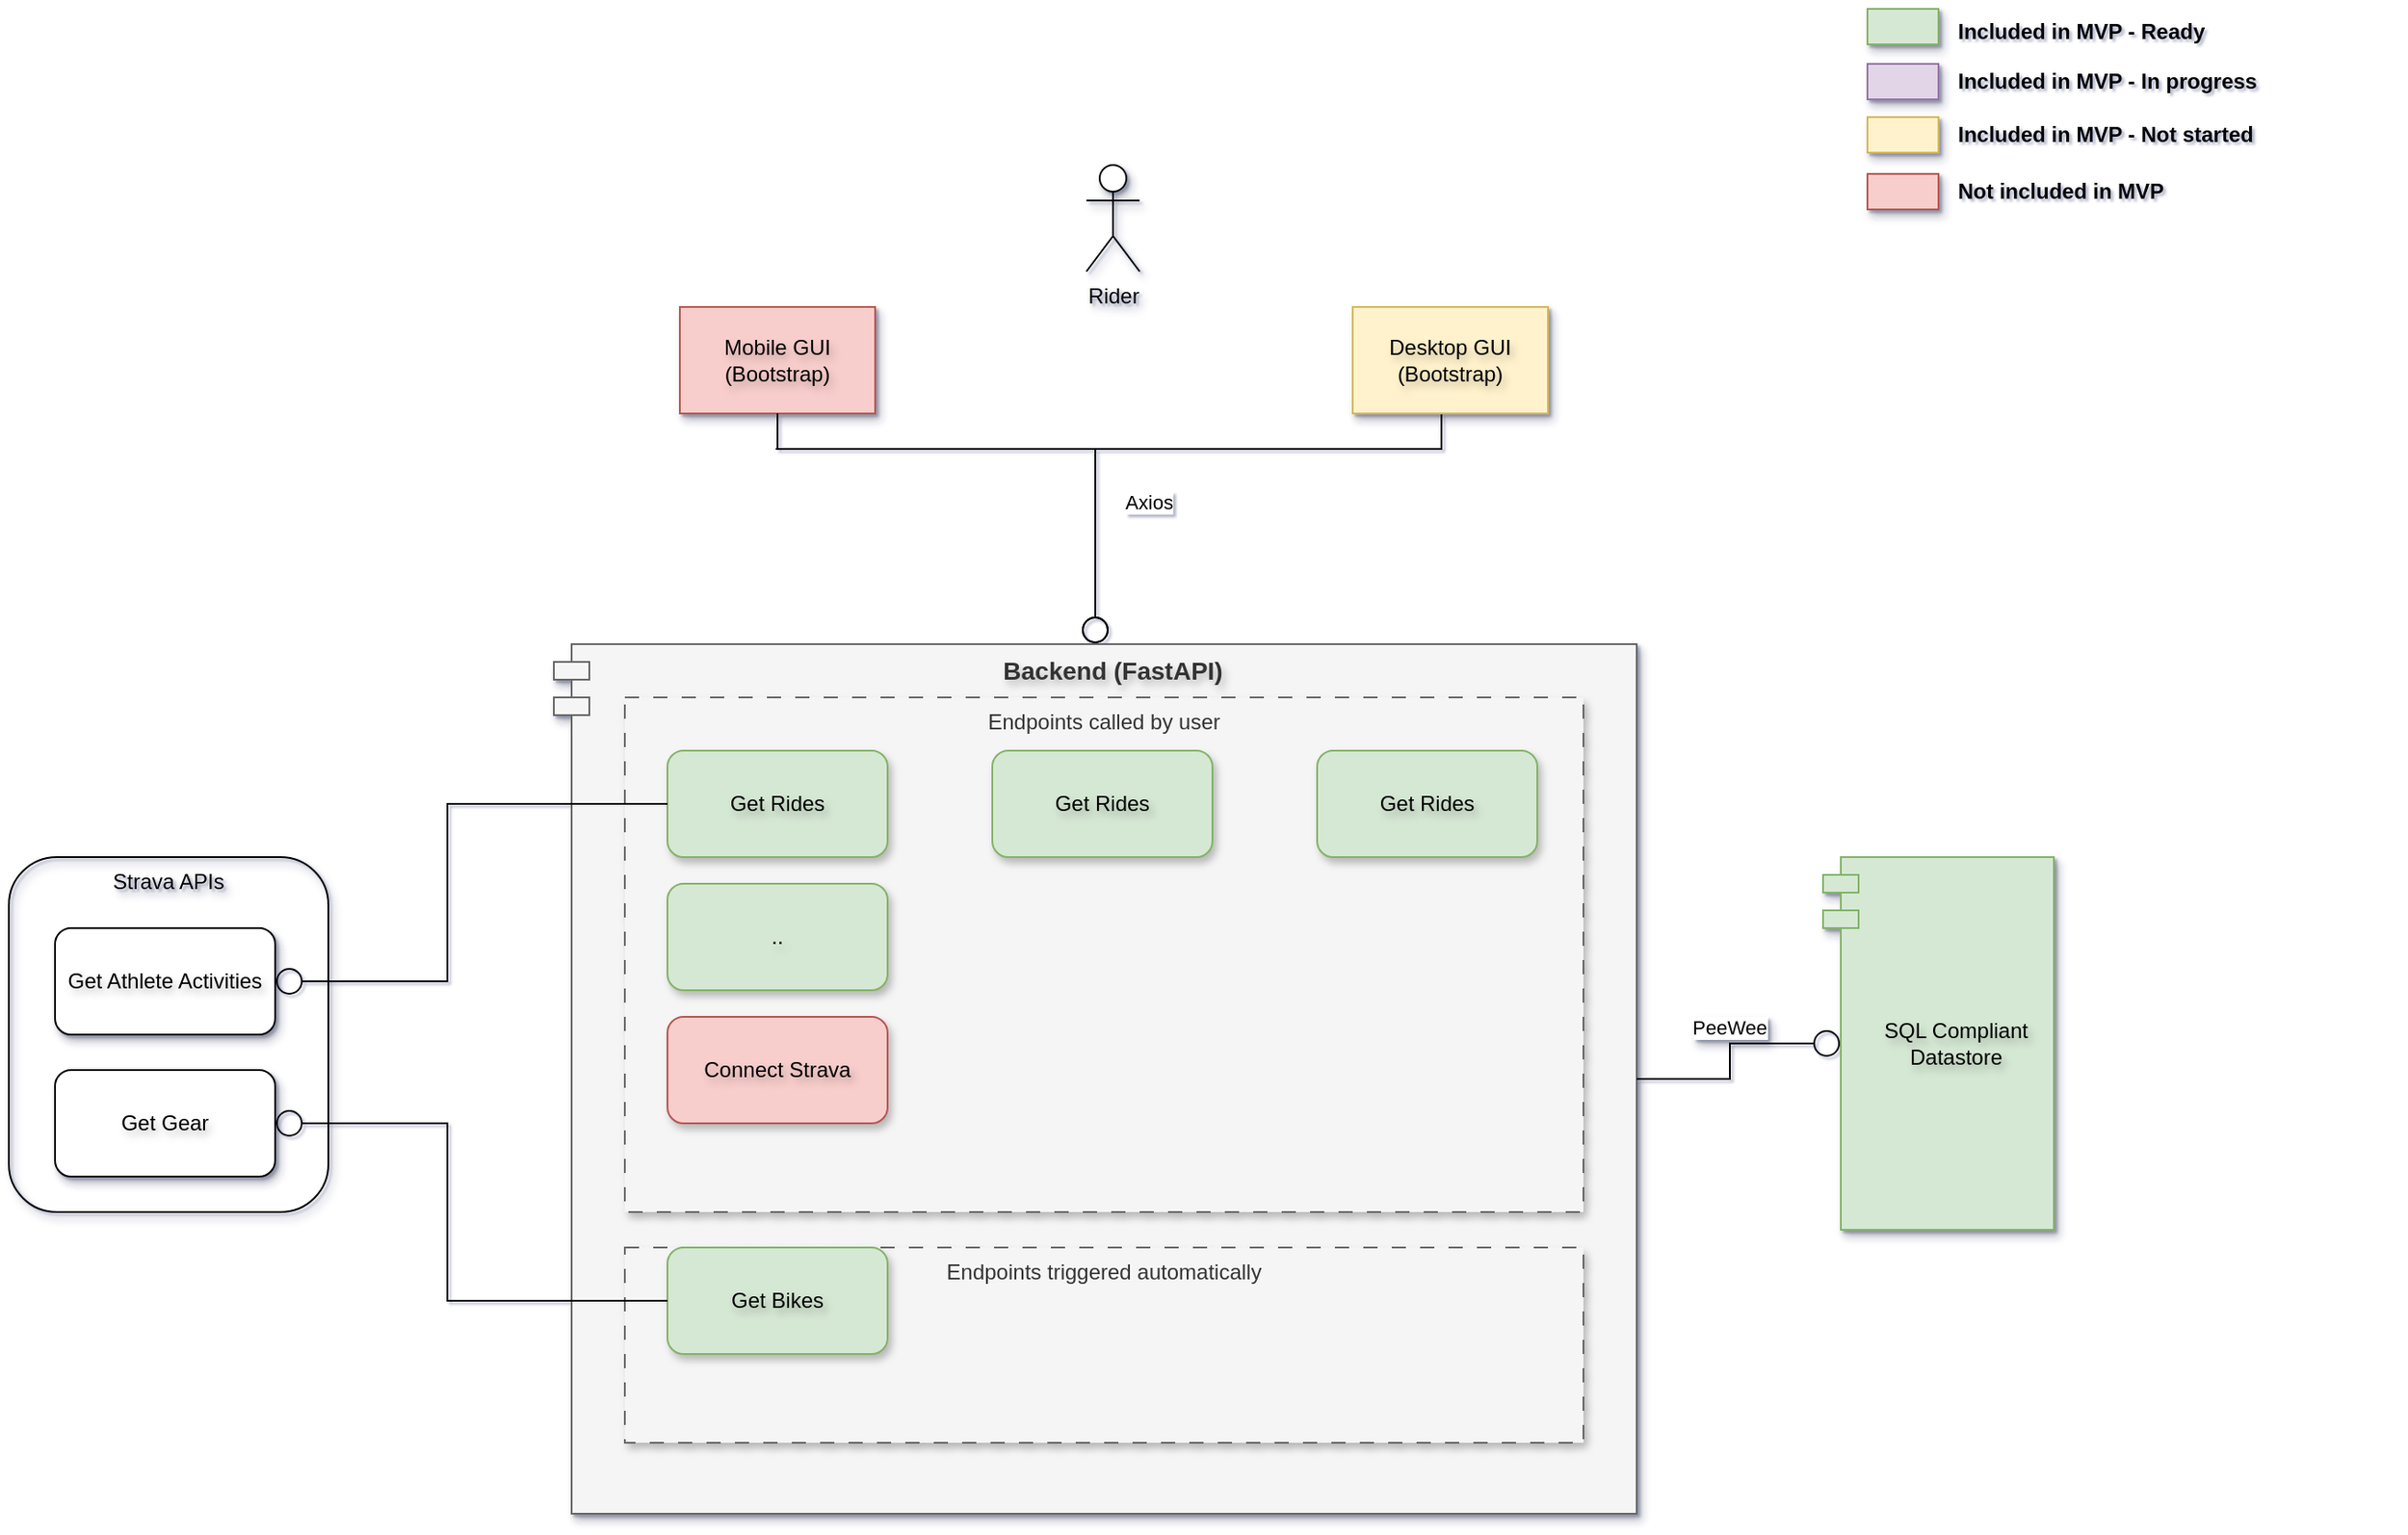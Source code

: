 <mxfile version="24.3.1" type="github" pages="5">
  <diagram id="NCPz26pTcdwmksfjbm1z" name="Application architecture">
    <mxGraphModel dx="1434" dy="831" grid="1" gridSize="10" guides="1" tooltips="1" connect="1" arrows="1" fold="1" page="1" pageScale="1" pageWidth="1654" pageHeight="1169" math="0" shadow="1">
      <root>
        <mxCell id="0" />
        <mxCell id="1" parent="0" />
        <mxCell id="RmffrdpQDNAFTX5bSkld-15" value="Mobile GUI (Bootstrap)" style="rounded=0;whiteSpace=wrap;html=1;fillColor=#f8cecc;strokeColor=#b85450;verticalAlign=middle;textShadow=1;shadow=1;" parent="1" vertex="1">
          <mxGeometry x="451" y="320" width="110" height="60" as="geometry" />
        </mxCell>
        <mxCell id="TPEgxu9a9AXFGAaxVu-T-1" value="" style="edgeStyle=orthogonalEdgeStyle;rounded=0;orthogonalLoop=1;jettySize=auto;html=1;endArrow=circle;endFill=0;textShadow=1;exitX=0.5;exitY=1;exitDx=0;exitDy=0;entryX=0.5;entryY=0;entryDx=0;entryDy=0;" parent="1" source="RmffrdpQDNAFTX5bSkld-16" target="EPH6YutYgcLWwkJwT0F1-7" edge="1">
          <mxGeometry relative="1" as="geometry">
            <Array as="points">
              <mxPoint x="880" y="380" />
              <mxPoint x="880" y="400" />
              <mxPoint x="685" y="400" />
            </Array>
            <mxPoint x="1000" y="230" as="sourcePoint" />
          </mxGeometry>
        </mxCell>
        <mxCell id="7T9I6hahDImC-vXfzpq1-1" value="Axios" style="edgeLabel;html=1;align=center;verticalAlign=middle;resizable=0;points=[];" parent="TPEgxu9a9AXFGAaxVu-T-1" vertex="1" connectable="0">
          <mxGeometry x="0.06" y="-3" relative="1" as="geometry">
            <mxPoint x="-15" y="33" as="offset" />
          </mxGeometry>
        </mxCell>
        <mxCell id="RmffrdpQDNAFTX5bSkld-16" value="Desktop GUI (Bootstrap)" style="rounded=0;whiteSpace=wrap;html=1;verticalAlign=middle;textShadow=1;shadow=1;fillColor=#fff2cc;strokeColor=#d6b656;" parent="1" vertex="1">
          <mxGeometry x="830" y="320" width="110" height="60" as="geometry" />
        </mxCell>
        <mxCell id="EPH6YutYgcLWwkJwT0F1-7" value="Backend (FastAPI)" style="shape=module;align=left;spacingLeft=20;align=center;verticalAlign=top;whiteSpace=wrap;html=1;textShadow=1;shadow=1;fillColor=#f5f5f5;fontColor=#333333;strokeColor=#666666;fontSize=14;fontStyle=1" parent="1" vertex="1">
          <mxGeometry x="380" y="510" width="610" height="490" as="geometry" />
        </mxCell>
        <mxCell id="ADMcqOYKtGjGrvWezob3-15" value="Rider" style="shape=umlActor;verticalLabelPosition=bottom;verticalAlign=top;html=1;textShadow=1;shadow=1;" parent="1" vertex="1">
          <mxGeometry x="680" y="240" width="30" height="60" as="geometry" />
        </mxCell>
        <mxCell id="TPEgxu9a9AXFGAaxVu-T-5" value="Strava APIs" style="rounded=1;whiteSpace=wrap;html=1;fillColor=none;textShadow=1;shadow=1;verticalAlign=top;" parent="1" vertex="1">
          <mxGeometry x="73" y="630" width="180" height="200" as="geometry" />
        </mxCell>
        <mxCell id="vKa5T7IKAzkrLV_AFxiM-1" value="Get Athlete Activities" style="rounded=1;whiteSpace=wrap;html=1;textShadow=1;shadow=1;verticalAlign=middle;" parent="1" vertex="1">
          <mxGeometry x="99" y="670" width="124" height="60" as="geometry" />
        </mxCell>
        <mxCell id="vKa5T7IKAzkrLV_AFxiM-3" value="Get Gear" style="rounded=1;whiteSpace=wrap;html=1;textShadow=1;shadow=1;verticalAlign=middle;" parent="1" vertex="1">
          <mxGeometry x="99" y="750" width="124" height="60" as="geometry" />
        </mxCell>
        <mxCell id="vKa5T7IKAzkrLV_AFxiM-8" value="" style="edgeStyle=orthogonalEdgeStyle;rounded=0;orthogonalLoop=1;jettySize=auto;html=1;endArrow=circle;endFill=0;textShadow=1;exitX=0.5;exitY=1;exitDx=0;exitDy=0;entryX=0.5;entryY=0;entryDx=0;entryDy=0;" parent="1" source="RmffrdpQDNAFTX5bSkld-15" target="EPH6YutYgcLWwkJwT0F1-7" edge="1">
          <mxGeometry relative="1" as="geometry">
            <Array as="points">
              <mxPoint x="505" y="400" />
              <mxPoint x="695" y="400" />
            </Array>
            <mxPoint x="580" y="190" as="sourcePoint" />
            <mxPoint x="390" y="320" as="targetPoint" />
          </mxGeometry>
        </mxCell>
        <mxCell id="EPH6YutYgcLWwkJwT0F1-8" value="SQL Compliant Datastore" style="shape=module;align=left;spacingLeft=20;align=center;verticalAlign=middle;whiteSpace=wrap;html=1;fillColor=#d5e8d4;strokeColor=#82b366;textShadow=1;shadow=1;" parent="1" vertex="1">
          <mxGeometry x="1095" y="630" width="130" height="210" as="geometry" />
        </mxCell>
        <mxCell id="TPEgxu9a9AXFGAaxVu-T-3" value="" style="edgeStyle=orthogonalEdgeStyle;rounded=0;orthogonalLoop=1;jettySize=auto;html=1;endArrow=circle;endFill=0;exitX=1;exitY=0.5;exitDx=0;exitDy=0;entryX=0;entryY=0.5;entryDx=10;entryDy=0;entryPerimeter=0;textShadow=1;" parent="1" source="EPH6YutYgcLWwkJwT0F1-7" target="EPH6YutYgcLWwkJwT0F1-8" edge="1">
          <mxGeometry relative="1" as="geometry">
            <mxPoint x="940" y="600" as="targetPoint" />
          </mxGeometry>
        </mxCell>
        <mxCell id="cnhkPzbbQILTU07u0QST-5" value="PeeWee" style="edgeLabel;html=1;align=center;verticalAlign=middle;resizable=0;points=[];textShadow=1;" parent="TPEgxu9a9AXFGAaxVu-T-3" vertex="1" connectable="0">
          <mxGeometry x="0.006" y="1" relative="1" as="geometry">
            <mxPoint y="-14" as="offset" />
          </mxGeometry>
        </mxCell>
        <mxCell id="DBjzKuaNJzYYvuGlvYwG-1" value="" style="rounded=0;whiteSpace=wrap;html=1;verticalAlign=middle;textShadow=1;shadow=1;fillColor=#fff2cc;strokeColor=#d6b656;" parent="1" vertex="1">
          <mxGeometry x="1120" y="213" width="40" height="20" as="geometry" />
        </mxCell>
        <mxCell id="DBjzKuaNJzYYvuGlvYwG-2" value="Included in MVP - Ready" style="text;html=1;align=left;verticalAlign=middle;whiteSpace=wrap;rounded=0;fontStyle=1" parent="1" vertex="1">
          <mxGeometry x="1169" y="150" width="231" height="30" as="geometry" />
        </mxCell>
        <mxCell id="DBjzKuaNJzYYvuGlvYwG-3" value="" style="rounded=0;whiteSpace=wrap;html=1;verticalAlign=middle;textShadow=1;shadow=1;fillColor=#d5e8d4;strokeColor=#82b366;" parent="1" vertex="1">
          <mxGeometry x="1120" y="152" width="40" height="20" as="geometry" />
        </mxCell>
        <mxCell id="DBjzKuaNJzYYvuGlvYwG-4" value="Included in MVP - Not started" style="text;html=1;align=left;verticalAlign=middle;whiteSpace=wrap;rounded=0;fontStyle=1" parent="1" vertex="1">
          <mxGeometry x="1169" y="208" width="251" height="30" as="geometry" />
        </mxCell>
        <mxCell id="DBjzKuaNJzYYvuGlvYwG-5" value="" style="rounded=0;whiteSpace=wrap;html=1;verticalAlign=middle;textShadow=1;shadow=1;fillColor=#f8cecc;strokeColor=#b85450;" parent="1" vertex="1">
          <mxGeometry x="1120" y="245" width="40" height="20" as="geometry" />
        </mxCell>
        <mxCell id="DBjzKuaNJzYYvuGlvYwG-6" value="Not included in MVP" style="text;html=1;align=left;verticalAlign=middle;whiteSpace=wrap;rounded=0;fontStyle=1" parent="1" vertex="1">
          <mxGeometry x="1169" y="240" width="160" height="30" as="geometry" />
        </mxCell>
        <mxCell id="DBjzKuaNJzYYvuGlvYwG-7" value="" style="rounded=0;whiteSpace=wrap;html=1;verticalAlign=middle;textShadow=1;shadow=1;fillColor=#e1d5e7;strokeColor=#9673a6;" parent="1" vertex="1">
          <mxGeometry x="1120" y="183" width="40" height="20" as="geometry" />
        </mxCell>
        <mxCell id="DBjzKuaNJzYYvuGlvYwG-8" value="Included in MVP - In progress" style="text;html=1;align=left;verticalAlign=middle;whiteSpace=wrap;rounded=0;fontStyle=1" parent="1" vertex="1">
          <mxGeometry x="1169" y="178" width="200" height="30" as="geometry" />
        </mxCell>
        <mxCell id="PAN6MGR7lWyU0OjaY2M_-1" value="Endpoints called by user" style="rounded=0;whiteSpace=wrap;html=1;verticalAlign=top;dashed=1;dashPattern=8 8;fillColor=#f5f5f5;fontColor=#333333;strokeColor=#666666;glass=0;shadow=1;" vertex="1" parent="1">
          <mxGeometry x="420" y="540" width="540" height="290" as="geometry" />
        </mxCell>
        <mxCell id="qX8qI-lBYtdF9P_CDvGN-1" value=".." style="rounded=1;whiteSpace=wrap;html=1;textShadow=1;shadow=1;verticalAlign=middle;fillColor=#d5e8d4;strokeColor=#82b366;" parent="1" vertex="1">
          <mxGeometry x="444" y="645" width="124" height="60" as="geometry" />
        </mxCell>
        <mxCell id="fzKTLi9T5yTtbYr0EsDo-5" value="Get Rides" style="rounded=1;whiteSpace=wrap;html=1;textShadow=1;shadow=1;verticalAlign=middle;fillColor=#d5e8d4;strokeColor=#82b366;" vertex="1" parent="1">
          <mxGeometry x="444" y="570" width="124" height="60" as="geometry" />
        </mxCell>
        <mxCell id="fzKTLi9T5yTtbYr0EsDo-2" value="Connect Strava" style="rounded=1;whiteSpace=wrap;html=1;textShadow=1;shadow=1;verticalAlign=middle;fillColor=#f8cecc;strokeColor=#b85450;" vertex="1" parent="1">
          <mxGeometry x="444" y="720" width="124" height="60" as="geometry" />
        </mxCell>
        <mxCell id="VWTe2yEgSYTS17EeLRTs-1" value="Endpoints triggered automatically" style="rounded=0;whiteSpace=wrap;html=1;verticalAlign=top;dashed=1;dashPattern=8 8;fillColor=#f5f5f5;fontColor=#333333;strokeColor=#666666;glass=0;shadow=1;" vertex="1" parent="1">
          <mxGeometry x="420" y="850" width="540" height="110" as="geometry" />
        </mxCell>
        <mxCell id="VWTe2yEgSYTS17EeLRTs-3" value="Get Bikes" style="rounded=1;whiteSpace=wrap;html=1;textShadow=1;shadow=1;verticalAlign=middle;fillColor=#d5e8d4;strokeColor=#82b366;" vertex="1" parent="1">
          <mxGeometry x="444" y="850" width="124" height="60" as="geometry" />
        </mxCell>
        <mxCell id="vKa5T7IKAzkrLV_AFxiM-5" value="" style="edgeStyle=orthogonalEdgeStyle;rounded=0;orthogonalLoop=1;jettySize=auto;html=1;endArrow=circle;endFill=0;textShadow=1;exitX=0;exitY=0.5;exitDx=0;exitDy=0;entryX=1;entryY=0.5;entryDx=0;entryDy=0;" parent="1" target="vKa5T7IKAzkrLV_AFxiM-3" edge="1" source="VWTe2yEgSYTS17EeLRTs-3">
          <mxGeometry relative="1" as="geometry">
            <mxPoint x="490" y="715" as="sourcePoint" />
            <mxPoint x="300" y="710" as="targetPoint" />
            <Array as="points">
              <mxPoint x="320" y="880" />
              <mxPoint x="320" y="780" />
            </Array>
          </mxGeometry>
        </mxCell>
        <mxCell id="TPEgxu9a9AXFGAaxVu-T-12" value="" style="edgeStyle=orthogonalEdgeStyle;rounded=0;orthogonalLoop=1;jettySize=auto;html=1;endArrow=circle;endFill=0;textShadow=1;exitX=0;exitY=0.5;exitDx=0;exitDy=0;" parent="1" target="vKa5T7IKAzkrLV_AFxiM-1" edge="1" source="fzKTLi9T5yTtbYr0EsDo-5">
          <mxGeometry relative="1" as="geometry">
            <mxPoint x="490" y="585" as="sourcePoint" />
            <mxPoint x="420" y="780" as="targetPoint" />
            <Array as="points">
              <mxPoint x="320" y="600" />
              <mxPoint x="320" y="700" />
            </Array>
          </mxGeometry>
        </mxCell>
        <mxCell id="3VQf2WBZ-oA9wb5RfIg6-1" value="Get Rides" style="rounded=1;whiteSpace=wrap;html=1;textShadow=1;shadow=1;verticalAlign=middle;fillColor=#d5e8d4;strokeColor=#82b366;" vertex="1" parent="1">
          <mxGeometry x="627" y="570" width="124" height="60" as="geometry" />
        </mxCell>
        <mxCell id="3VQf2WBZ-oA9wb5RfIg6-2" value="Get Rides" style="rounded=1;whiteSpace=wrap;html=1;textShadow=1;shadow=1;verticalAlign=middle;fillColor=#d5e8d4;strokeColor=#82b366;" vertex="1" parent="1">
          <mxGeometry x="810" y="570" width="124" height="60" as="geometry" />
        </mxCell>
      </root>
    </mxGraphModel>
  </diagram>
  <diagram id="ddEZl8HGuWGNaKL-1OLa" name="Modules">
    <mxGraphModel dx="1434" dy="831" grid="1" gridSize="10" guides="1" tooltips="1" connect="1" arrows="1" fold="1" page="1" pageScale="1" pageWidth="1654" pageHeight="1169" math="0" shadow="0">
      <root>
        <mxCell id="0" />
        <mxCell id="1" parent="0" />
        <mxCell id="bwmJhf_p5KY45bq_4t8g-1" value="" style="ellipse;whiteSpace=wrap;html=1;align=center;aspect=fixed;fillColor=none;strokeColor=none;resizable=0;perimeter=centerPerimeter;rotatable=0;allowArrows=0;points=[];outlineConnect=1;textShadow=1;" parent="1" vertex="1">
          <mxGeometry x="710" y="350" width="10" height="10" as="geometry" />
        </mxCell>
        <mxCell id="bwmJhf_p5KY45bq_4t8g-2" value="main.py" style="shape=module;align=left;spacingLeft=20;align=center;verticalAlign=middle;whiteSpace=wrap;html=1;fillColor=#e1d5e7;strokeColor=#9673a6;textShadow=1;shadow=1;" parent="1" vertex="1">
          <mxGeometry x="600" y="290" width="100" height="50" as="geometry" />
        </mxCell>
        <mxCell id="bwmJhf_p5KY45bq_4t8g-3" value="Add Component Type" style="shape=module;align=left;spacingLeft=20;align=center;verticalAlign=middle;whiteSpace=wrap;html=1;fillColor=#fff2cc;strokeColor=#d6b656;textShadow=1;shadow=1;" parent="1" vertex="1">
          <mxGeometry x="755" y="290" width="100" height="50" as="geometry" />
        </mxCell>
        <mxCell id="bwmJhf_p5KY45bq_4t8g-4" value="Define Service" style="shape=module;align=left;spacingLeft=20;align=center;verticalAlign=middle;whiteSpace=wrap;html=1;fillColor=#fff2cc;strokeColor=#d6b656;textShadow=1;shadow=1;" parent="1" vertex="1">
          <mxGeometry x="910" y="440" width="100" height="50" as="geometry" />
        </mxCell>
        <mxCell id="bwmJhf_p5KY45bq_4t8g-5" value="strava.py" style="shape=module;align=left;spacingLeft=20;align=center;verticalAlign=middle;whiteSpace=wrap;html=1;fillColor=#e1d5e7;strokeColor=#9673a6;textShadow=1;shadow=1;" parent="1" vertex="1">
          <mxGeometry x="600" y="361" width="100" height="50" as="geometry" />
        </mxCell>
        <mxCell id="bwmJhf_p5KY45bq_4t8g-6" value="Add Component" style="shape=module;align=left;spacingLeft=20;align=center;verticalAlign=middle;whiteSpace=wrap;html=1;fillColor=#fff2cc;strokeColor=#d6b656;textShadow=1;shadow=1;" parent="1" vertex="1">
          <mxGeometry x="755" y="361" width="100" height="50" as="geometry" />
        </mxCell>
        <mxCell id="bwmJhf_p5KY45bq_4t8g-7" value="Register Service" style="shape=module;align=left;spacingLeft=20;align=center;verticalAlign=middle;whiteSpace=wrap;html=1;fillColor=#fff2cc;strokeColor=#d6b656;textShadow=1;shadow=1;" parent="1" vertex="1">
          <mxGeometry x="910" y="361" width="100" height="50" as="geometry" />
        </mxCell>
        <mxCell id="bwmJhf_p5KY45bq_4t8g-8" value="peewee_models.py" style="shape=module;align=left;spacingLeft=20;align=center;verticalAlign=middle;whiteSpace=wrap;html=1;fillColor=#e1d5e7;strokeColor=#9673a6;textShadow=1;shadow=1;" parent="1" vertex="1">
          <mxGeometry x="600" y="440" width="100" height="50" as="geometry" />
        </mxCell>
        <mxCell id="bwmJhf_p5KY45bq_4t8g-9" value="Modify Component" style="shape=module;align=left;spacingLeft=20;align=center;verticalAlign=middle;whiteSpace=wrap;html=1;fillColor=#fff2cc;strokeColor=#d6b656;textShadow=1;shadow=1;" parent="1" vertex="1">
          <mxGeometry x="755" y="440" width="100" height="50" as="geometry" />
        </mxCell>
        <mxCell id="bwmJhf_p5KY45bq_4t8g-10" value="Delete Component" style="shape=module;align=left;spacingLeft=20;align=center;verticalAlign=middle;whiteSpace=wrap;html=1;fillColor=#fff2cc;strokeColor=#d6b656;textShadow=1;shadow=1;" parent="1" vertex="1">
          <mxGeometry x="755" y="515" width="100" height="50" as="geometry" />
        </mxCell>
        <mxCell id="bwmJhf_p5KY45bq_4t8g-11" value="peewee_connector.py" style="shape=module;align=left;spacingLeft=20;align=center;verticalAlign=middle;whiteSpace=wrap;html=1;fillColor=#e1d5e7;strokeColor=#9673a6;textShadow=1;shadow=1;" parent="1" vertex="1">
          <mxGeometry x="600" y="515" width="100" height="50" as="geometry" />
        </mxCell>
        <mxCell id="bwmJhf_p5KY45bq_4t8g-12" value="Delete Component Type" style="shape=module;align=left;spacingLeft=20;align=center;verticalAlign=middle;whiteSpace=wrap;html=1;fillColor=#f8cecc;strokeColor=#b85450;textShadow=1;shadow=1;" parent="1" vertex="1">
          <mxGeometry x="910" y="290" width="100" height="50" as="geometry" />
        </mxCell>
        <mxCell id="bwmJhf_p5KY45bq_4t8g-13" value="Delete Service" style="shape=module;align=left;spacingLeft=20;align=center;verticalAlign=middle;whiteSpace=wrap;html=1;fillColor=#f8cecc;strokeColor=#b85450;textShadow=1;shadow=1;" parent="1" vertex="1">
          <mxGeometry x="910" y="515" width="100" height="50" as="geometry" />
        </mxCell>
        <mxCell id="bwmJhf_p5KY45bq_4t8g-14" value="Connect Strava" style="shape=module;align=left;spacingLeft=20;align=center;verticalAlign=middle;whiteSpace=wrap;html=1;fillColor=#f8cecc;strokeColor=#b85450;textShadow=1;shadow=1;" parent="1" vertex="1">
          <mxGeometry x="600" y="590" width="100" height="50" as="geometry" />
        </mxCell>
      </root>
    </mxGraphModel>
  </diagram>
  <diagram name="ER diagram" id="gaYTSJDpXmIPhpLEIALV">
    <mxGraphModel dx="1434" dy="831" grid="1" gridSize="10" guides="1" tooltips="1" connect="1" arrows="1" fold="1" page="1" pageScale="1" pageWidth="1654" pageHeight="1169" math="0" shadow="1">
      <root>
        <mxCell id="0" />
        <mxCell id="1" parent="0" />
        <mxCell id="OpilXaS1zRmoDV6CBxLi-1" value="a&lt;span style=&quot;background-color: initial;&quot;&gt;thletes&lt;/span&gt;" style="swimlane;childLayout=stackLayout;horizontal=1;startSize=50;horizontalStack=0;rounded=0;fontSize=14;fontStyle=0;strokeWidth=2;resizeParent=0;resizeLast=1;shadow=0;dashed=0;align=center;arcSize=0;whiteSpace=wrap;html=1;fillColor=#f5f5f5;strokeColor=#666666;fontColor=#333333;" parent="1" vertex="1">
          <mxGeometry x="330" y="134" width="220" height="120" as="geometry" />
        </mxCell>
        <mxCell id="OpilXaS1zRmoDV6CBxLi-2" value="&lt;div&gt;&lt;b&gt;Attributes:&lt;/b&gt;&lt;br&gt;&lt;/div&gt;&lt;div&gt;ahlete_id: TEXT (PK)&lt;br&gt;&lt;/div&gt;athlete_name: TEXT" style="align=left;spacingLeft=4;fontSize=12;verticalAlign=top;resizable=0;rotatable=0;part=1;html=1;rounded=0;fillColor=#f8cecc;strokeColor=#b85450;" parent="OpilXaS1zRmoDV6CBxLi-1" vertex="1">
          <mxGeometry y="50" width="220" height="70" as="geometry" />
        </mxCell>
        <mxCell id="OpilXaS1zRmoDV6CBxLi-4" value="rides" style="swimlane;childLayout=stackLayout;horizontal=1;startSize=50;horizontalStack=0;rounded=0;fontSize=14;fontStyle=0;strokeWidth=2;resizeParent=0;resizeLast=1;shadow=0;dashed=0;align=center;arcSize=0;whiteSpace=wrap;html=1;fillColor=#f5f5f5;fontColor=#333333;strokeColor=#666666;" parent="1" vertex="1">
          <mxGeometry x="1040" y="133" width="220" height="180" as="geometry" />
        </mxCell>
        <mxCell id="OpilXaS1zRmoDV6CBxLi-5" value="&lt;div&gt;&lt;b&gt;Attributes:&lt;/b&gt;&lt;br&gt;&lt;/div&gt;ride_id: TEXT&amp;nbsp;(PK)&lt;div&gt;bike_id&lt;span style=&quot;background-color: initial;&quot;&gt;: TEXT&lt;/span&gt;&lt;/div&gt;&lt;div&gt;&lt;span style=&quot;background-color: initial;&quot;&gt;record_time&lt;/span&gt;&lt;span style=&quot;background-color: initial;&quot;&gt;: TEXT&lt;/span&gt;&lt;br&gt;&lt;/div&gt;&lt;div&gt;ride_name&lt;span style=&quot;background-color: initial;&quot;&gt;: TEXT&lt;/span&gt;&lt;/div&gt;&lt;div&gt;&lt;span style=&quot;background-color: initial;&quot;&gt;ride_distance&lt;/span&gt;&lt;span style=&quot;background-color: initial;&quot;&gt;: NUMERIC&lt;/span&gt;&lt;br&gt;&lt;/div&gt;&lt;div&gt;ride_moving_time&lt;span style=&quot;background-color: initial;&quot;&gt;: TEXT&lt;/span&gt;&lt;br&gt;&lt;/div&gt;&lt;div&gt;&lt;span style=&quot;background-color: initial;&quot;&gt;commute: TEXT&lt;/span&gt;&lt;/div&gt;" style="align=left;spacingLeft=4;fontSize=12;verticalAlign=top;resizable=0;rotatable=0;part=1;html=1;rounded=0;fillColor=#d5e8d4;strokeColor=#82b366;" parent="OpilXaS1zRmoDV6CBxLi-4" vertex="1">
          <mxGeometry y="50" width="220" height="130" as="geometry" />
        </mxCell>
        <mxCell id="OpilXaS1zRmoDV6CBxLi-21" value="bikes" style="swimlane;childLayout=stackLayout;horizontal=1;startSize=50;horizontalStack=0;rounded=0;fontSize=14;fontStyle=0;strokeWidth=2;resizeParent=0;resizeLast=1;shadow=0;dashed=0;align=center;arcSize=0;whiteSpace=wrap;html=1;fillColor=#f5f5f5;strokeColor=#666666;fontColor=#333333;" parent="1" vertex="1">
          <mxGeometry x="680" y="134" width="220" height="186" as="geometry" />
        </mxCell>
        <mxCell id="OpilXaS1zRmoDV6CBxLi-22" value="&lt;div&gt;&lt;b&gt;Attributes:&lt;/b&gt;&lt;br&gt;&lt;/div&gt;bike_id: TEXT&amp;nbsp;(PK)&lt;div&gt;athlete_id&lt;span style=&quot;background-color: initial;&quot;&gt;: TEXT&lt;/span&gt;&lt;/div&gt;&lt;div&gt;&lt;span style=&quot;background-color: initial;&quot;&gt;bike_name&lt;/span&gt;&lt;span style=&quot;background-color: initial;&quot;&gt;: TEXT&lt;/span&gt;&lt;br&gt;&lt;/div&gt;&lt;div&gt;bike_retired: TEXT&lt;/div&gt;&lt;div&gt;service_status: TEXT&lt;br&gt;&lt;div&gt;total_distance&lt;span style=&quot;background-color: initial;&quot;&gt;: NUMERIC&lt;/span&gt;&lt;/div&gt;&lt;div&gt;notes&lt;span style=&quot;background-color: initial;&quot;&gt;: TEXT&lt;/span&gt;&lt;/div&gt;&lt;/div&gt;" style="align=left;spacingLeft=4;fontSize=12;verticalAlign=top;resizable=0;rotatable=0;part=1;html=1;rounded=0;fillColor=#d5e8d4;strokeColor=#82b366;" parent="OpilXaS1zRmoDV6CBxLi-21" vertex="1">
          <mxGeometry y="50" width="220" height="136" as="geometry" />
        </mxCell>
        <mxCell id="OpilXaS1zRmoDV6CBxLi-23" value="components" style="swimlane;childLayout=stackLayout;horizontal=1;startSize=50;horizontalStack=0;rounded=0;fontSize=14;fontStyle=0;strokeWidth=2;resizeParent=0;resizeLast=1;shadow=0;dashed=0;align=center;arcSize=0;whiteSpace=wrap;html=1;fillColor=#f5f5f5;strokeColor=#666666;fontColor=#333333;" parent="1" vertex="1">
          <mxGeometry x="680" y="491" width="220" height="300" as="geometry" />
        </mxCell>
        <mxCell id="OpilXaS1zRmoDV6CBxLi-24" value="&lt;div&gt;&lt;span style=&quot;background-color: initial;&quot;&gt;&lt;b&gt;Attributes:&lt;/b&gt;&lt;/span&gt;&lt;/div&gt;&lt;div&gt;&lt;span style=&quot;background-color: initial;&quot;&gt;component_id&lt;/span&gt;&lt;span style=&quot;background-color: initial;&quot;&gt;: TEXT&lt;/span&gt;&lt;span style=&quot;background-color: initial;&quot;&gt;&amp;nbsp;(PK)&lt;/span&gt;&lt;/div&gt;&lt;div&gt;bike_id&lt;span style=&quot;background-color: initial;&quot;&gt;: TEXT&lt;/span&gt;&lt;/div&gt;component_name: TEXT&lt;div&gt;component_type&lt;span style=&quot;background-color: initial;&quot;&gt;: TEXT&lt;/span&gt;&lt;/div&gt;&lt;div&gt;component_distance&lt;span style=&quot;background-color: initial;&quot;&gt;: NUMERIC&lt;/span&gt;&lt;br&gt;&lt;/div&gt;&lt;div&gt;component_moving_time&lt;span style=&quot;background-color: initial;&quot;&gt;: TEXT&lt;/span&gt;&lt;br&gt;&lt;/div&gt;&lt;div&gt;installation_status&lt;span style=&quot;background-color: initial;&quot;&gt;: TEXT&lt;/span&gt;&lt;/div&gt;&lt;div&gt;service_interval&lt;span style=&quot;background-color: initial;&quot;&gt;: NUMERIC&lt;/span&gt;&lt;/div&gt;&lt;div&gt;expected_lifetime&lt;span style=&quot;background-color: initial;&quot;&gt;: NUMERIC&lt;/span&gt;&lt;/div&gt;&lt;div&gt;service_status&lt;span style=&quot;background-color: initial;&quot;&gt;: TEXT&lt;/span&gt;&lt;/div&gt;&lt;div&gt;service_next&lt;span style=&quot;background-color: initial;&quot;&gt;: NUMERIC&lt;/span&gt;&lt;/div&gt;&lt;div&gt;&lt;span style=&quot;background-color: initial;&quot;&gt;updated_d&lt;/span&gt;&lt;span style=&quot;background-color: initial;&quot;&gt;ate&lt;/span&gt;&lt;span style=&quot;background-color: initial;&quot;&gt;: TEXT&lt;/span&gt;&lt;br&gt;&lt;/div&gt;&lt;div&gt;update_reason&lt;span style=&quot;background-color: initial;&quot;&gt;: TEXT&lt;/span&gt;&lt;/div&gt;&lt;div&gt;cost&lt;span style=&quot;background-color: initial;&quot;&gt;: TEXT&lt;/span&gt;&lt;/div&gt;&lt;div&gt;notes&lt;span style=&quot;background-color: initial;&quot;&gt;: TEXT&lt;/span&gt;&lt;/div&gt;" style="align=left;spacingLeft=4;fontSize=12;verticalAlign=top;resizable=0;rotatable=0;part=1;html=1;rounded=0;fillColor=#fff2cc;strokeColor=#d6b656;" parent="OpilXaS1zRmoDV6CBxLi-23" vertex="1">
          <mxGeometry y="50" width="220" height="250" as="geometry" />
        </mxCell>
        <mxCell id="OpilXaS1zRmoDV6CBxLi-34" value="services" style="swimlane;childLayout=stackLayout;horizontal=1;startSize=50;horizontalStack=0;rounded=0;fontSize=14;fontStyle=0;strokeWidth=2;resizeParent=0;resizeLast=1;shadow=0;dashed=0;align=center;arcSize=0;whiteSpace=wrap;html=1;fillColor=#f5f5f5;fontColor=#333333;strokeColor=#666666;" parent="1" vertex="1">
          <mxGeometry x="1040" y="491" width="220" height="150" as="geometry" />
        </mxCell>
        <mxCell id="OpilXaS1zRmoDV6CBxLi-35" value="&lt;div&gt;&lt;b&gt;Attributes:&lt;/b&gt;&lt;br&gt;&lt;/div&gt;&lt;div&gt;service_id&lt;span style=&quot;background-color: initial;&quot;&gt;: TEXT&lt;/span&gt;&lt;span style=&quot;background-color: initial;&quot;&gt;&amp;nbsp;(PK)&lt;/span&gt;&lt;/div&gt;&lt;div&gt;component_id&lt;span style=&quot;background-color: initial;&quot;&gt;: TEXT&lt;/span&gt;&lt;/div&gt;&lt;div&gt;service_name&lt;span style=&quot;background-color: initial;&quot;&gt;: TEXT&lt;/span&gt;&lt;/div&gt;service_date: TEXT&lt;div&gt;notes&lt;span style=&quot;background-color: initial;&quot;&gt;: TEXT&lt;/span&gt;&lt;/div&gt;" style="align=left;spacingLeft=4;fontSize=12;verticalAlign=top;resizable=0;rotatable=0;part=1;html=1;rounded=0;fillColor=#fff2cc;strokeColor=#d6b656;" parent="OpilXaS1zRmoDV6CBxLi-34" vertex="1">
          <mxGeometry y="50" width="220" height="100" as="geometry" />
        </mxCell>
        <mxCell id="OpilXaS1zRmoDV6CBxLi-37" value="" style="fontSize=12;html=1;endArrow=ERoneToMany;rounded=0;exitX=0.5;exitY=1;exitDx=0;exitDy=0;edgeStyle=orthogonalEdgeStyle;entryX=0.75;entryY=0;entryDx=0;entryDy=0;" parent="1" source="OpilXaS1zRmoDV6CBxLi-5" target="OpilXaS1zRmoDV6CBxLi-23" edge="1">
          <mxGeometry width="100" height="100" relative="1" as="geometry">
            <mxPoint x="860" y="2" as="sourcePoint" />
            <mxPoint x="710" y="501" as="targetPoint" />
            <Array as="points">
              <mxPoint x="1150" y="411" />
              <mxPoint x="845" y="411" />
            </Array>
          </mxGeometry>
        </mxCell>
        <mxCell id="OpilXaS1zRmoDV6CBxLi-40" value="Has" style="edgeLabel;html=1;align=center;verticalAlign=middle;resizable=0;points=[];rounded=0;" parent="OpilXaS1zRmoDV6CBxLi-37" vertex="1" connectable="0">
          <mxGeometry x="0.224" y="-2" relative="1" as="geometry">
            <mxPoint as="offset" />
          </mxGeometry>
        </mxCell>
        <mxCell id="OpilXaS1zRmoDV6CBxLi-38" value="" style="fontSize=12;html=1;endArrow=ERoneToMany;rounded=0;entryX=1;entryY=0.25;entryDx=0;entryDy=0;edgeStyle=orthogonalEdgeStyle;exitX=0;exitY=0.176;exitDx=0;exitDy=0;exitPerimeter=0;" parent="1" edge="1">
          <mxGeometry width="100" height="100" relative="1" as="geometry">
            <mxPoint x="680" y="193.52" as="sourcePoint" />
            <mxPoint x="550" y="193.6" as="targetPoint" />
          </mxGeometry>
        </mxCell>
        <mxCell id="OpilXaS1zRmoDV6CBxLi-39" value="Has" style="edgeLabel;html=1;align=center;verticalAlign=middle;resizable=0;points=[];rounded=0;" parent="OpilXaS1zRmoDV6CBxLi-38" vertex="1" connectable="0">
          <mxGeometry x="-0.199" y="-2" relative="1" as="geometry">
            <mxPoint as="offset" />
          </mxGeometry>
        </mxCell>
        <mxCell id="OpilXaS1zRmoDV6CBxLi-41" value="" style="fontSize=12;html=1;endArrow=ERoneToMany;rounded=0;entryX=0.5;entryY=1;entryDx=0;entryDy=0;exitX=0.5;exitY=0;exitDx=0;exitDy=0;" parent="1" source="OpilXaS1zRmoDV6CBxLi-23" target="OpilXaS1zRmoDV6CBxLi-22" edge="1">
          <mxGeometry width="100" height="100" relative="1" as="geometry">
            <mxPoint x="610" y="511" as="sourcePoint" />
            <mxPoint x="680" y="221" as="targetPoint" />
          </mxGeometry>
        </mxCell>
        <mxCell id="OpilXaS1zRmoDV6CBxLi-42" value="Has" style="edgeLabel;html=1;align=center;verticalAlign=middle;resizable=0;points=[];rounded=0;" parent="OpilXaS1zRmoDV6CBxLi-41" vertex="1" connectable="0">
          <mxGeometry x="-0.025" y="1" relative="1" as="geometry">
            <mxPoint as="offset" />
          </mxGeometry>
        </mxCell>
        <mxCell id="OpilXaS1zRmoDV6CBxLi-44" value="" style="fontSize=12;html=1;endArrow=ERoneToMany;rounded=0;entryX=1;entryY=0.25;entryDx=0;entryDy=0;exitX=0;exitY=0.25;exitDx=0;exitDy=0;" parent="1" edge="1">
          <mxGeometry width="100" height="100" relative="1" as="geometry">
            <mxPoint x="1040" y="601" as="sourcePoint" />
            <mxPoint x="900" y="601" as="targetPoint" />
          </mxGeometry>
        </mxCell>
        <mxCell id="OpilXaS1zRmoDV6CBxLi-45" value="Has" style="edgeLabel;html=1;align=center;verticalAlign=middle;resizable=0;points=[];rounded=0;" parent="OpilXaS1zRmoDV6CBxLi-44" vertex="1" connectable="0">
          <mxGeometry x="-0.025" y="1" relative="1" as="geometry">
            <mxPoint as="offset" />
          </mxGeometry>
        </mxCell>
        <mxCell id="Ze08bTx3dgTv0OYDRQwi-9" value="" style="fontSize=12;html=1;endArrow=ERoneToMany;rounded=0;exitX=-0.016;exitY=0.086;exitDx=0;exitDy=0;exitPerimeter=0;" parent="1" source="OpilXaS1zRmoDV6CBxLi-5" edge="1">
          <mxGeometry width="100" height="100" relative="1" as="geometry">
            <mxPoint x="1030" y="194" as="sourcePoint" />
            <mxPoint x="900" y="193.5" as="targetPoint" />
          </mxGeometry>
        </mxCell>
        <mxCell id="Ze08bTx3dgTv0OYDRQwi-10" value="Has" style="edgeLabel;html=1;align=center;verticalAlign=middle;resizable=0;points=[];rounded=0;" parent="Ze08bTx3dgTv0OYDRQwi-9" vertex="1" connectable="0">
          <mxGeometry x="-0.025" y="1" relative="1" as="geometry">
            <mxPoint as="offset" />
          </mxGeometry>
        </mxCell>
        <mxCell id="FYLXDRk0VA_Kkk7GIYD0-5" value="installation_statuses" style="swimlane;childLayout=stackLayout;horizontal=1;startSize=50;horizontalStack=0;rounded=0;fontSize=14;fontStyle=0;strokeWidth=2;resizeParent=0;resizeLast=1;shadow=0;dashed=0;align=center;arcSize=0;whiteSpace=wrap;html=1;fillColor=#f5f5f5;strokeColor=#666666;fontColor=#333333;" parent="1" vertex="1">
          <mxGeometry x="340" y="691" width="210" height="100" as="geometry" />
        </mxCell>
        <mxCell id="FYLXDRk0VA_Kkk7GIYD0-6" value="&lt;div&gt;&lt;b&gt;Attributes:&lt;/b&gt;&lt;br&gt;&lt;/div&gt;&lt;div&gt;statustype&lt;span style=&quot;background-color: initial;&quot;&gt;: TEXT&lt;/span&gt;&lt;span style=&quot;background-color: initial;&quot;&gt;&amp;nbsp;(PK)&lt;/span&gt;&lt;/div&gt;" style="align=left;spacingLeft=4;fontSize=12;verticalAlign=top;resizable=0;rotatable=0;part=1;html=1;rounded=0;fillColor=#fff2cc;strokeColor=#d6b656;" parent="FYLXDRk0VA_Kkk7GIYD0-5" vertex="1">
          <mxGeometry y="50" width="210" height="50" as="geometry" />
        </mxCell>
        <mxCell id="FYLXDRk0VA_Kkk7GIYD0-7" value="component_types" style="swimlane;childLayout=stackLayout;horizontal=1;startSize=50;horizontalStack=0;rounded=0;fontSize=14;fontStyle=0;strokeWidth=2;resizeParent=0;resizeLast=1;shadow=0;dashed=0;align=center;arcSize=0;whiteSpace=wrap;html=1;fillColor=#f5f5f5;strokeColor=#666666;fontColor=#333333;" parent="1" vertex="1">
          <mxGeometry x="340" y="491" width="210" height="120" as="geometry" />
        </mxCell>
        <mxCell id="FYLXDRk0VA_Kkk7GIYD0-8" value="&lt;div&gt;&lt;b&gt;Attributes:&lt;/b&gt;&lt;br&gt;&lt;/div&gt;&lt;div&gt;component_type&lt;span style=&quot;background-color: initial;&quot;&gt;: TEXT&lt;/span&gt;&lt;span style=&quot;background-color: initial;&quot;&gt;&amp;nbsp;(PK)&lt;/span&gt;&lt;/div&gt;&lt;div&gt;service_interval&lt;span style=&quot;background-color: initial;&quot;&gt;: NUMERIC&lt;/span&gt;&lt;/div&gt;&lt;div&gt;expected_lifetime&lt;span style=&quot;background-color: initial;&quot;&gt;: NUMERIC&lt;/span&gt;&lt;/div&gt;" style="align=left;spacingLeft=4;fontSize=12;verticalAlign=top;resizable=0;rotatable=0;part=1;html=1;rounded=0;fillColor=#fff2cc;strokeColor=#d6b656;" parent="FYLXDRk0VA_Kkk7GIYD0-7" vertex="1">
          <mxGeometry y="50" width="210" height="70" as="geometry" />
        </mxCell>
        <mxCell id="FYLXDRk0VA_Kkk7GIYD0-14" value="" style="fontSize=12;html=1;endArrow=ERoneToMany;rounded=0;exitX=1;exitY=0.25;exitDx=0;exitDy=0;entryX=0;entryY=0.25;entryDx=0;entryDy=0;edgeStyle=orthogonalEdgeStyle;" parent="1" source="FYLXDRk0VA_Kkk7GIYD0-8" target="OpilXaS1zRmoDV6CBxLi-24" edge="1">
          <mxGeometry width="100" height="100" relative="1" as="geometry">
            <mxPoint x="680" y="576" as="sourcePoint" />
            <mxPoint x="480" y="726" as="targetPoint" />
          </mxGeometry>
        </mxCell>
        <mxCell id="FYLXDRk0VA_Kkk7GIYD0-15" value="Has" style="edgeLabel;html=1;align=center;verticalAlign=middle;resizable=0;points=[];rounded=0;" parent="FYLXDRk0VA_Kkk7GIYD0-14" vertex="1" connectable="0">
          <mxGeometry x="-0.025" y="1" relative="1" as="geometry">
            <mxPoint as="offset" />
          </mxGeometry>
        </mxCell>
        <mxCell id="FYLXDRk0VA_Kkk7GIYD0-18" value="" style="fontSize=12;html=1;endArrow=ERoneToMany;rounded=0;exitX=1;exitY=0.5;exitDx=0;exitDy=0;edgeStyle=orthogonalEdgeStyle;" parent="1" source="FYLXDRk0VA_Kkk7GIYD0-6" edge="1">
          <mxGeometry width="100" height="100" relative="1" as="geometry">
            <mxPoint x="588" y="771" as="sourcePoint" />
            <mxPoint x="680" y="711" as="targetPoint" />
            <Array as="points">
              <mxPoint x="615" y="766" />
              <mxPoint x="615" y="711" />
              <mxPoint x="680" y="711" />
            </Array>
          </mxGeometry>
        </mxCell>
        <mxCell id="FYLXDRk0VA_Kkk7GIYD0-19" value="Has" style="edgeLabel;html=1;align=center;verticalAlign=middle;resizable=0;points=[];rounded=0;" parent="FYLXDRk0VA_Kkk7GIYD0-18" vertex="1" connectable="0">
          <mxGeometry x="-0.025" y="1" relative="1" as="geometry">
            <mxPoint as="offset" />
          </mxGeometry>
        </mxCell>
        <mxCell id="GRxZacEyFEDHDltRchM_-1" value="component_history" style="swimlane;childLayout=stackLayout;horizontal=1;startSize=50;horizontalStack=0;rounded=0;fontSize=14;fontStyle=0;strokeWidth=2;resizeParent=0;resizeLast=1;shadow=0;dashed=0;align=center;arcSize=0;whiteSpace=wrap;html=1;fillColor=#f5f5f5;strokeColor=#666666;fontColor=#333333;" parent="1" vertex="1">
          <mxGeometry x="1040" y="681" width="220" height="120" as="geometry" />
        </mxCell>
        <mxCell id="GRxZacEyFEDHDltRchM_-2" value="&lt;div&gt;&lt;b&gt;Attributes:&lt;/b&gt;&lt;br&gt;&lt;/div&gt;&lt;div&gt;component_id&lt;span style=&quot;background-color: initial;&quot;&gt;: TEXT&lt;/span&gt;&lt;span style=&quot;background-color: initial;&quot;&gt;&amp;nbsp;(PK)&lt;/span&gt;&lt;/div&gt;&lt;div&gt;updated_date&lt;span style=&quot;background-color: initial;&quot;&gt;: TEXT&lt;/span&gt;&lt;/div&gt;&lt;div&gt;update_reason&lt;span style=&quot;background-color: initial;&quot;&gt;: TEXT&lt;/span&gt;&lt;/div&gt;" style="align=left;spacingLeft=4;fontSize=12;verticalAlign=top;resizable=0;rotatable=0;part=1;html=1;rounded=0;fillColor=#fff2cc;strokeColor=#d6b656;" parent="GRxZacEyFEDHDltRchM_-1" vertex="1">
          <mxGeometry y="50" width="220" height="70" as="geometry" />
        </mxCell>
        <mxCell id="iR8unfrpZBc76lK5Iaur-1" value="" style="fontSize=12;html=1;endArrow=ERoneToMany;rounded=0;entryX=1;entryY=0.25;entryDx=0;entryDy=0;exitX=0;exitY=0.25;exitDx=0;exitDy=0;" parent="1" edge="1">
          <mxGeometry width="100" height="100" relative="1" as="geometry">
            <mxPoint x="1040" y="731" as="sourcePoint" />
            <mxPoint x="900" y="731" as="targetPoint" />
          </mxGeometry>
        </mxCell>
        <mxCell id="iR8unfrpZBc76lK5Iaur-2" value="Has" style="edgeLabel;html=1;align=center;verticalAlign=middle;resizable=0;points=[];rounded=0;" parent="iR8unfrpZBc76lK5Iaur-1" vertex="1" connectable="0">
          <mxGeometry x="-0.025" y="1" relative="1" as="geometry">
            <mxPoint as="offset" />
          </mxGeometry>
        </mxCell>
        <mxCell id="FlF0HOIVWx048CyYKfBy-1" value="" style="rounded=0;whiteSpace=wrap;html=1;verticalAlign=middle;textShadow=1;shadow=1;fillColor=#fff2cc;strokeColor=#d6b656;" parent="1" vertex="1">
          <mxGeometry x="1340" y="113" width="40" height="20" as="geometry" />
        </mxCell>
        <mxCell id="FlF0HOIVWx048CyYKfBy-2" value="Included in MVP - Ready" style="text;html=1;align=left;verticalAlign=middle;whiteSpace=wrap;rounded=0;fontStyle=1" parent="1" vertex="1">
          <mxGeometry x="1389" y="50" width="231" height="30" as="geometry" />
        </mxCell>
        <mxCell id="FlF0HOIVWx048CyYKfBy-3" value="" style="rounded=0;whiteSpace=wrap;html=1;verticalAlign=middle;textShadow=1;shadow=1;fillColor=#d5e8d4;strokeColor=#82b366;" parent="1" vertex="1">
          <mxGeometry x="1340" y="52" width="40" height="20" as="geometry" />
        </mxCell>
        <mxCell id="FlF0HOIVWx048CyYKfBy-4" value="Included in MVP - Not started" style="text;html=1;align=left;verticalAlign=middle;whiteSpace=wrap;rounded=0;fontStyle=1" parent="1" vertex="1">
          <mxGeometry x="1389" y="108" width="251" height="30" as="geometry" />
        </mxCell>
        <mxCell id="FlF0HOIVWx048CyYKfBy-5" value="" style="rounded=0;whiteSpace=wrap;html=1;verticalAlign=middle;textShadow=1;shadow=1;fillColor=#f8cecc;strokeColor=#b85450;" parent="1" vertex="1">
          <mxGeometry x="1340" y="145" width="40" height="20" as="geometry" />
        </mxCell>
        <mxCell id="FlF0HOIVWx048CyYKfBy-6" value="Not included in MVP" style="text;html=1;align=left;verticalAlign=middle;whiteSpace=wrap;rounded=0;fontStyle=1" parent="1" vertex="1">
          <mxGeometry x="1389" y="140" width="160" height="30" as="geometry" />
        </mxCell>
        <mxCell id="Wn1m2pAAf3Ti9aBIJ6Gy-1" value="" style="rounded=0;whiteSpace=wrap;html=1;verticalAlign=middle;textShadow=1;shadow=1;fillColor=#e1d5e7;strokeColor=#9673a6;" parent="1" vertex="1">
          <mxGeometry x="1340" y="83" width="40" height="20" as="geometry" />
        </mxCell>
        <mxCell id="Wn1m2pAAf3Ti9aBIJ6Gy-2" value="Included in MVP - In progress" style="text;html=1;align=left;verticalAlign=middle;whiteSpace=wrap;rounded=0;fontStyle=1" parent="1" vertex="1">
          <mxGeometry x="1389" y="78" width="200" height="30" as="geometry" />
        </mxCell>
      </root>
    </mxGraphModel>
  </diagram>
  <diagram id="YGc9dI-DZqv5oqem6ccq" name="Desktop GUI">
    <mxGraphModel dx="2074" dy="1140" grid="1" gridSize="10" guides="1" tooltips="1" connect="1" arrows="1" fold="1" page="1" pageScale="1" pageWidth="1654" pageHeight="1169" math="0" shadow="1">
      <root>
        <mxCell id="0" />
        <mxCell id="1" parent="0" />
        <mxCell id="MFjc15B1PMFIonOZDy5Y-10" value="/component_overview.html" style="rounded=0;whiteSpace=wrap;html=1;sketch=1;curveFitting=1;jiggle=2;verticalAlign=top;fontSize=14;fillColor=#f8cecc;strokeColor=#b85450;" parent="1" vertex="1">
          <mxGeometry x="610" y="585" width="310" height="280" as="geometry" />
        </mxCell>
        <mxCell id="E1vfMICC6_-OmLpqRJf8-11" style="edgeStyle=orthogonalEdgeStyle;rounded=0;sketch=1;hachureGap=4;jiggle=2;curveFitting=1;orthogonalLoop=1;jettySize=auto;html=1;entryX=1;entryY=0.5;entryDx=0;entryDy=0;fontFamily=Architects Daughter;fontSource=https%3A%2F%2Ffonts.googleapis.com%2Fcss%3Ffamily%3DArchitects%2BDaughter;" parent="1" source="NEpjzj6EHt_ZLhhD0tq0-4" target="jmgK1kQpbUTn3la-UCsn-8" edge="1">
          <mxGeometry relative="1" as="geometry" />
        </mxCell>
        <mxCell id="E1vfMICC6_-OmLpqRJf8-12" style="edgeStyle=orthogonalEdgeStyle;rounded=0;sketch=1;hachureGap=4;jiggle=2;curveFitting=1;orthogonalLoop=1;jettySize=auto;html=1;entryX=0;entryY=0.5;entryDx=0;entryDy=0;fontFamily=Architects Daughter;fontSource=https%3A%2F%2Ffonts.googleapis.com%2Fcss%3Ffamily%3DArchitects%2BDaughter;" parent="1" source="NEpjzj6EHt_ZLhhD0tq0-4" target="NEpjzj6EHt_ZLhhD0tq0-5" edge="1">
          <mxGeometry relative="1" as="geometry" />
        </mxCell>
        <mxCell id="NEpjzj6EHt_ZLhhD0tq0-4" value="/index.html" style="rounded=0;whiteSpace=wrap;html=1;sketch=1;curveFitting=1;jiggle=2;verticalAlign=top;fontSize=14;fillColor=#fff2cc;strokeColor=#d6b656;" parent="1" vertex="1">
          <mxGeometry x="600" y="220" width="300" height="310" as="geometry" />
        </mxCell>
        <mxCell id="NEpjzj6EHt_ZLhhD0tq0-1" value="Bike 1 status and key info" style="rounded=0;whiteSpace=wrap;html=1;sketch=1;curveFitting=1;jiggle=2;shadow=1;fillColor=#fff2cc;strokeColor=#d6b656;" parent="1" vertex="1">
          <mxGeometry x="620" y="260" width="120" height="60" as="geometry" />
        </mxCell>
        <mxCell id="NEpjzj6EHt_ZLhhD0tq0-2" value="Bike 2 status and key info" style="rounded=0;whiteSpace=wrap;html=1;sketch=1;curveFitting=1;jiggle=2;shadow=1;fillColor=#fff2cc;strokeColor=#d6b656;" parent="1" vertex="1">
          <mxGeometry x="760" y="260" width="120" height="60" as="geometry" />
        </mxCell>
        <mxCell id="NEpjzj6EHt_ZLhhD0tq0-3" value="Bike n status and key info" style="rounded=0;whiteSpace=wrap;html=1;sketch=1;curveFitting=1;jiggle=2;shadow=1;fillColor=#fff2cc;strokeColor=#d6b656;" parent="1" vertex="1">
          <mxGeometry x="620" y="340" width="120" height="60" as="geometry" />
        </mxCell>
        <mxCell id="E1vfMICC6_-OmLpqRJf8-13" style="edgeStyle=orthogonalEdgeStyle;rounded=0;sketch=1;hachureGap=4;jiggle=2;curveFitting=1;orthogonalLoop=1;jettySize=auto;html=1;entryX=0.5;entryY=0;entryDx=0;entryDy=0;fontFamily=Architects Daughter;fontSource=https%3A%2F%2Ffonts.googleapis.com%2Fcss%3Ffamily%3DArchitects%2BDaughter;" parent="1" source="NEpjzj6EHt_ZLhhD0tq0-5" target="E1vfMICC6_-OmLpqRJf8-1" edge="1">
          <mxGeometry relative="1" as="geometry" />
        </mxCell>
        <mxCell id="NEpjzj6EHt_ZLhhD0tq0-5" value="/bike_details.html" style="rounded=0;whiteSpace=wrap;html=1;sketch=1;curveFitting=1;jiggle=2;verticalAlign=top;fontSize=14;fillColor=#fff2cc;strokeColor=#d6b656;" parent="1" vertex="1">
          <mxGeometry x="1050" y="220" width="430" height="230" as="geometry" />
        </mxCell>
        <mxCell id="NEpjzj6EHt_ZLhhD0tq0-6" value="Component list" style="rounded=0;whiteSpace=wrap;html=1;sketch=1;curveFitting=1;jiggle=2;shadow=1;fillColor=#fff2cc;strokeColor=#d6b656;" parent="1" vertex="1">
          <mxGeometry x="1077" y="260" width="120" height="60" as="geometry" />
        </mxCell>
        <mxCell id="jmgK1kQpbUTn3la-UCsn-1" value="Last rides" style="rounded=0;whiteSpace=wrap;html=1;sketch=1;curveFitting=1;jiggle=2;shadow=1;fillColor=#f8cecc;strokeColor=#b85450;" parent="1" vertex="1">
          <mxGeometry x="1350" y="260" width="120" height="60" as="geometry" />
        </mxCell>
        <mxCell id="jmgK1kQpbUTn3la-UCsn-5" value="Get recent rides" style="rounded=1;whiteSpace=wrap;html=1;sketch=1;hachureGap=4;jiggle=2;curveFitting=1;fontFamily=Architects Daughter;fontSource=https%3A%2F%2Ffonts.googleapis.com%2Fcss%3Ffamily%3DArchitects%2BDaughter;fillColor=#fff2cc;strokeColor=#d6b656;" parent="1" vertex="1">
          <mxGeometry x="620" y="440" width="120" height="50" as="geometry" />
        </mxCell>
        <mxCell id="jmgK1kQpbUTn3la-UCsn-4" value="" style="shape=image;html=1;verticalLabelPosition=bottom;verticalAlign=top;imageAspect=0;image=img/clipart/Gear_128x128.png;sketch=1;hachureGap=4;jiggle=2;curveFitting=1;fontFamily=Architects Daughter;fontSource=https%3A%2F%2Ffonts.googleapis.com%2Fcss%3Ffamily%3DArchitects%2BDaughter;fillColor=#fff2cc;strokeColor=#d6b656;" parent="1" vertex="1">
          <mxGeometry x="720" y="440" width="20" height="20" as="geometry" />
        </mxCell>
        <mxCell id="jmgK1kQpbUTn3la-UCsn-6" value="Get all rides" style="rounded=1;whiteSpace=wrap;html=1;sketch=1;hachureGap=4;jiggle=2;curveFitting=1;fontFamily=Architects Daughter;fontSource=https%3A%2F%2Ffonts.googleapis.com%2Fcss%3Ffamily%3DArchitects%2BDaughter;fillColor=#fff2cc;strokeColor=#d6b656;" parent="1" vertex="1">
          <mxGeometry x="760" y="440" width="120" height="50" as="geometry" />
        </mxCell>
        <mxCell id="jmgK1kQpbUTn3la-UCsn-7" value="" style="shape=image;html=1;verticalLabelPosition=bottom;verticalAlign=top;imageAspect=0;image=img/clipart/Gear_128x128.png;sketch=1;hachureGap=4;jiggle=2;curveFitting=1;fontFamily=Architects Daughter;fontSource=https%3A%2F%2Ffonts.googleapis.com%2Fcss%3Ffamily%3DArchitects%2BDaughter;fillColor=#fff2cc;strokeColor=#d6b656;" parent="1" vertex="1">
          <mxGeometry x="860" y="440" width="20" height="20" as="geometry" />
        </mxCell>
        <mxCell id="jmgK1kQpbUTn3la-UCsn-8" value="/config.html" style="rounded=0;whiteSpace=wrap;html=1;sketch=1;curveFitting=1;jiggle=2;verticalAlign=top;fontSize=14;fillColor=#f8cecc;strokeColor=#b85450;" parent="1" vertex="1">
          <mxGeometry x="110" y="220" width="300" height="220" as="geometry" />
        </mxCell>
        <mxCell id="jmgK1kQpbUTn3la-UCsn-10" value="Component type list" style="rounded=0;whiteSpace=wrap;html=1;sketch=1;curveFitting=1;jiggle=2;shadow=1;fillColor=#f8cecc;strokeColor=#b85450;" parent="1" vertex="1">
          <mxGeometry x="130" y="260" width="120" height="60" as="geometry" />
        </mxCell>
        <mxCell id="jmgK1kQpbUTn3la-UCsn-16" value="&lt;span style=&quot;font-family: Helvetica;&quot;&gt;Add component type&lt;/span&gt;" style="rounded=1;whiteSpace=wrap;html=1;sketch=1;hachureGap=4;jiggle=2;curveFitting=1;fontFamily=Architects Daughter;fontSource=https%3A%2F%2Ffonts.googleapis.com%2Fcss%3Ffamily%3DArchitects%2BDaughter;fillColor=#f8cecc;strokeColor=#b85450;" parent="1" vertex="1">
          <mxGeometry x="130" y="370" width="120" height="50" as="geometry" />
        </mxCell>
        <mxCell id="jmgK1kQpbUTn3la-UCsn-13" value="" style="shape=image;html=1;verticalLabelPosition=bottom;verticalAlign=top;imageAspect=0;image=img/clipart/Gear_128x128.png;sketch=1;hachureGap=4;jiggle=2;curveFitting=1;fontFamily=Architects Daughter;fontSource=https%3A%2F%2Ffonts.googleapis.com%2Fcss%3Ffamily%3DArchitects%2BDaughter;fillColor=#f8cecc;strokeColor=#b85450;" parent="1" vertex="1">
          <mxGeometry x="230" y="370" width="20" height="20" as="geometry" />
        </mxCell>
        <mxCell id="jmgK1kQpbUTn3la-UCsn-17" value="&lt;span style=&quot;font-family: Helvetica;&quot;&gt;Delete component type&lt;/span&gt;" style="rounded=1;whiteSpace=wrap;html=1;sketch=1;hachureGap=4;jiggle=2;curveFitting=1;fontFamily=Architects Daughter;fontSource=https%3A%2F%2Ffonts.googleapis.com%2Fcss%3Ffamily%3DArchitects%2BDaughter;fillColor=#f8cecc;strokeColor=#b85450;" parent="1" vertex="1">
          <mxGeometry x="270" y="370" width="120" height="50" as="geometry" />
        </mxCell>
        <mxCell id="jmgK1kQpbUTn3la-UCsn-18" value="" style="shape=image;html=1;verticalLabelPosition=bottom;verticalAlign=top;imageAspect=0;image=img/clipart/Gear_128x128.png;sketch=1;hachureGap=4;jiggle=2;curveFitting=1;fontFamily=Architects Daughter;fontSource=https%3A%2F%2Ffonts.googleapis.com%2Fcss%3Ffamily%3DArchitects%2BDaughter;fillColor=#f8cecc;strokeColor=#b85450;" parent="1" vertex="1">
          <mxGeometry x="370" y="370" width="20" height="20" as="geometry" />
        </mxCell>
        <mxCell id="jmgK1kQpbUTn3la-UCsn-19" value="Modify bike notes" style="rounded=1;whiteSpace=wrap;html=1;sketch=1;hachureGap=4;jiggle=2;curveFitting=1;fontFamily=Architects Daughter;fontSource=https%3A%2F%2Ffonts.googleapis.com%2Fcss%3Ffamily%3DArchitects%2BDaughter;fillColor=#fff2cc;strokeColor=#d6b656;" parent="1" vertex="1">
          <mxGeometry x="1077" y="355" width="120" height="50" as="geometry" />
        </mxCell>
        <mxCell id="jmgK1kQpbUTn3la-UCsn-12" value="" style="shape=image;html=1;verticalLabelPosition=bottom;verticalAlign=top;imageAspect=0;image=img/clipart/Gear_128x128.png;sketch=1;hachureGap=4;jiggle=2;curveFitting=1;fontFamily=Architects Daughter;fontSource=https%3A%2F%2Ffonts.googleapis.com%2Fcss%3Ffamily%3DArchitects%2BDaughter;fillColor=#fff2cc;strokeColor=#d6b656;" parent="1" vertex="1">
          <mxGeometry x="1177" y="360" width="20" height="20" as="geometry" />
        </mxCell>
        <mxCell id="E1vfMICC6_-OmLpqRJf8-1" value="/component_details.html" style="rounded=0;whiteSpace=wrap;html=1;sketch=1;curveFitting=1;jiggle=2;verticalAlign=top;fontSize=14;fillColor=#fff2cc;strokeColor=#d6b656;" parent="1" vertex="1">
          <mxGeometry x="1110" y="570" width="310" height="200" as="geometry" />
        </mxCell>
        <mxCell id="E1vfMICC6_-OmLpqRJf8-2" value="Component details" style="rounded=0;whiteSpace=wrap;html=1;sketch=1;curveFitting=1;jiggle=2;shadow=1;fillColor=#fff2cc;strokeColor=#d6b656;" parent="1" vertex="1">
          <mxGeometry x="1205" y="610" width="120" height="60" as="geometry" />
        </mxCell>
        <mxCell id="E1vfMICC6_-OmLpqRJf8-3" value="Bike details" style="rounded=0;whiteSpace=wrap;html=1;sketch=1;curveFitting=1;jiggle=2;shadow=1;fillColor=#fff2cc;strokeColor=#d6b656;" parent="1" vertex="1">
          <mxGeometry x="1210" y="260" width="120" height="60" as="geometry" />
        </mxCell>
        <mxCell id="E1vfMICC6_-OmLpqRJf8-6" value="Register service" style="rounded=1;whiteSpace=wrap;html=1;sketch=1;hachureGap=4;jiggle=2;curveFitting=1;fontFamily=Architects Daughter;fontSource=https%3A%2F%2Ffonts.googleapis.com%2Fcss%3Ffamily%3DArchitects%2BDaughter;fillColor=#fff2cc;strokeColor=#d6b656;" parent="1" vertex="1">
          <mxGeometry x="1277" y="700" width="120" height="50" as="geometry" />
        </mxCell>
        <mxCell id="E1vfMICC6_-OmLpqRJf8-7" value="" style="shape=image;html=1;verticalLabelPosition=bottom;verticalAlign=top;imageAspect=0;image=img/clipart/Gear_128x128.png;sketch=1;hachureGap=4;jiggle=2;curveFitting=1;fontFamily=Architects Daughter;fontSource=https%3A%2F%2Ffonts.googleapis.com%2Fcss%3Ffamily%3DArchitects%2BDaughter;fillColor=#fff2cc;strokeColor=#d6b656;" parent="1" vertex="1">
          <mxGeometry x="1377" y="705" width="20" height="20" as="geometry" />
        </mxCell>
        <mxCell id="E1vfMICC6_-OmLpqRJf8-9" value="Change component status" style="rounded=1;whiteSpace=wrap;html=1;sketch=1;hachureGap=4;jiggle=2;curveFitting=1;fontFamily=Architects Daughter;fontSource=https%3A%2F%2Ffonts.googleapis.com%2Fcss%3Ffamily%3DArchitects%2BDaughter;fillColor=#f8cecc;strokeColor=#b85450;" parent="1" vertex="1">
          <mxGeometry x="630" y="790" width="120" height="50" as="geometry" />
        </mxCell>
        <mxCell id="E1vfMICC6_-OmLpqRJf8-10" value="" style="shape=image;html=1;verticalLabelPosition=bottom;verticalAlign=top;imageAspect=0;image=img/clipart/Gear_128x128.png;sketch=1;hachureGap=4;jiggle=2;curveFitting=1;fontFamily=Architects Daughter;fontSource=https%3A%2F%2Ffonts.googleapis.com%2Fcss%3Ffamily%3DArchitects%2BDaughter;" parent="1" vertex="1">
          <mxGeometry x="730" y="795" width="20" height="20" as="geometry" />
        </mxCell>
        <mxCell id="MFjc15B1PMFIonOZDy5Y-4" value="Define service" style="rounded=1;whiteSpace=wrap;html=1;sketch=1;hachureGap=4;jiggle=2;curveFitting=1;fontFamily=Architects Daughter;fontSource=https%3A%2F%2Ffonts.googleapis.com%2Fcss%3Ffamily%3DArchitects%2BDaughter;fillColor=#fff2cc;strokeColor=#d6b656;" parent="1" vertex="1">
          <mxGeometry x="1130" y="700" width="120" height="50" as="geometry" />
        </mxCell>
        <mxCell id="MFjc15B1PMFIonOZDy5Y-5" value="" style="shape=image;html=1;verticalLabelPosition=bottom;verticalAlign=top;imageAspect=0;image=img/clipart/Gear_128x128.png;sketch=1;hachureGap=4;jiggle=2;curveFitting=1;fontFamily=Architects Daughter;fontSource=https%3A%2F%2Ffonts.googleapis.com%2Fcss%3Ffamily%3DArchitects%2BDaughter;fillColor=#fff2cc;strokeColor=#d6b656;" parent="1" vertex="1">
          <mxGeometry x="1230" y="705" width="20" height="20" as="geometry" />
        </mxCell>
        <mxCell id="MFjc15B1PMFIonOZDy5Y-6" value="Add component" style="rounded=1;whiteSpace=wrap;html=1;sketch=1;hachureGap=4;jiggle=2;curveFitting=1;fontFamily=Architects Daughter;fontSource=https%3A%2F%2Ffonts.googleapis.com%2Fcss%3Ffamily%3DArchitects%2BDaughter;fillColor=#fff2cc;strokeColor=#d6b656;" parent="1" vertex="1">
          <mxGeometry x="1210" y="355" width="120" height="50" as="geometry" />
        </mxCell>
        <mxCell id="MFjc15B1PMFIonOZDy5Y-7" value="" style="shape=image;html=1;verticalLabelPosition=bottom;verticalAlign=top;imageAspect=0;image=img/clipart/Gear_128x128.png;sketch=1;hachureGap=4;jiggle=2;curveFitting=1;fontFamily=Architects Daughter;fontSource=https%3A%2F%2Ffonts.googleapis.com%2Fcss%3Ffamily%3DArchitects%2BDaughter;fillColor=#fff2cc;strokeColor=#d6b656;" parent="1" vertex="1">
          <mxGeometry x="1310" y="360" width="20" height="20" as="geometry" />
        </mxCell>
        <mxCell id="MFjc15B1PMFIonOZDy5Y-8" value="Delete component" style="rounded=1;whiteSpace=wrap;html=1;sketch=1;hachureGap=4;jiggle=2;curveFitting=1;fontFamily=Architects Daughter;fontSource=https%3A%2F%2Ffonts.googleapis.com%2Fcss%3Ffamily%3DArchitects%2BDaughter;fillColor=#fff2cc;strokeColor=#d6b656;" parent="1" vertex="1">
          <mxGeometry x="1357" y="355" width="120" height="50" as="geometry" />
        </mxCell>
        <mxCell id="MFjc15B1PMFIonOZDy5Y-9" value="" style="shape=image;html=1;verticalLabelPosition=bottom;verticalAlign=top;imageAspect=0;image=img/clipart/Gear_128x128.png;sketch=1;hachureGap=4;jiggle=2;curveFitting=1;fontFamily=Architects Daughter;fontSource=https%3A%2F%2Ffonts.googleapis.com%2Fcss%3Ffamily%3DArchitects%2BDaughter;fillColor=#fff2cc;strokeColor=#d6b656;" parent="1" vertex="1">
          <mxGeometry x="1457" y="360" width="20" height="20" as="geometry" />
        </mxCell>
        <mxCell id="MFjc15B1PMFIonOZDy5Y-21" style="edgeStyle=orthogonalEdgeStyle;rounded=0;sketch=1;hachureGap=4;jiggle=2;curveFitting=1;orthogonalLoop=1;jettySize=auto;html=1;entryX=0;entryY=0.5;entryDx=0;entryDy=0;fontFamily=Architects Daughter;fontSource=https%3A%2F%2Ffonts.googleapis.com%2Fcss%3Ffamily%3DArchitects%2BDaughter;startArrow=classic;startFill=1;" parent="1" source="MFjc15B1PMFIonOZDy5Y-10" target="E1vfMICC6_-OmLpqRJf8-1" edge="1">
          <mxGeometry relative="1" as="geometry" />
        </mxCell>
        <mxCell id="MFjc15B1PMFIonOZDy5Y-11" value="List of all components" style="rounded=0;whiteSpace=wrap;html=1;sketch=1;curveFitting=1;jiggle=2;shadow=1;fillColor=#f8cecc;strokeColor=#b85450;" parent="1" vertex="1">
          <mxGeometry x="705" y="625" width="120" height="60" as="geometry" />
        </mxCell>
        <mxCell id="MFjc15B1PMFIonOZDy5Y-16" value="Add component" style="rounded=1;whiteSpace=wrap;html=1;sketch=1;hachureGap=4;jiggle=2;curveFitting=1;fontFamily=Architects Daughter;fontSource=https%3A%2F%2Ffonts.googleapis.com%2Fcss%3Ffamily%3DArchitects%2BDaughter;fillColor=#f8cecc;strokeColor=#b85450;" parent="1" vertex="1">
          <mxGeometry x="631.5" y="720" width="120" height="50" as="geometry" />
        </mxCell>
        <mxCell id="MFjc15B1PMFIonOZDy5Y-17" value="" style="shape=image;html=1;verticalLabelPosition=bottom;verticalAlign=top;imageAspect=0;image=img/clipart/Gear_128x128.png;sketch=1;hachureGap=4;jiggle=2;curveFitting=1;fontFamily=Architects Daughter;fontSource=https%3A%2F%2Ffonts.googleapis.com%2Fcss%3Ffamily%3DArchitects%2BDaughter;" parent="1" vertex="1">
          <mxGeometry x="731.5" y="725" width="20" height="20" as="geometry" />
        </mxCell>
        <mxCell id="MFjc15B1PMFIonOZDy5Y-18" value="Delete component" style="rounded=1;whiteSpace=wrap;html=1;sketch=1;hachureGap=4;jiggle=2;curveFitting=1;fontFamily=Architects Daughter;fontSource=https%3A%2F%2Ffonts.googleapis.com%2Fcss%3Ffamily%3DArchitects%2BDaughter;fillColor=#f8cecc;strokeColor=#b85450;" parent="1" vertex="1">
          <mxGeometry x="778.5" y="720" width="120" height="50" as="geometry" />
        </mxCell>
        <mxCell id="MFjc15B1PMFIonOZDy5Y-19" value="" style="shape=image;html=1;verticalLabelPosition=bottom;verticalAlign=top;imageAspect=0;image=img/clipart/Gear_128x128.png;sketch=1;hachureGap=4;jiggle=2;curveFitting=1;fontFamily=Architects Daughter;fontSource=https%3A%2F%2Ffonts.googleapis.com%2Fcss%3Ffamily%3DArchitects%2BDaughter;" parent="1" vertex="1">
          <mxGeometry x="878.5" y="725" width="20" height="20" as="geometry" />
        </mxCell>
        <mxCell id="MFjc15B1PMFIonOZDy5Y-20" style="edgeStyle=orthogonalEdgeStyle;rounded=0;sketch=1;hachureGap=4;jiggle=2;curveFitting=1;orthogonalLoop=1;jettySize=auto;html=1;entryX=0.447;entryY=-0.012;entryDx=0;entryDy=0;entryPerimeter=0;fontFamily=Architects Daughter;fontSource=https%3A%2F%2Ffonts.googleapis.com%2Fcss%3Ffamily%3DArchitects%2BDaughter;" parent="1" source="NEpjzj6EHt_ZLhhD0tq0-4" target="MFjc15B1PMFIonOZDy5Y-10" edge="1">
          <mxGeometry relative="1" as="geometry" />
        </mxCell>
        <mxCell id="dznVz7FBF0JhUu4qOgpS-1" value="" style="rounded=0;whiteSpace=wrap;html=1;verticalAlign=middle;textShadow=1;shadow=1;fillColor=#fff2cc;strokeColor=#d6b656;" parent="1" vertex="1">
          <mxGeometry x="1340" y="113" width="40" height="20" as="geometry" />
        </mxCell>
        <mxCell id="dznVz7FBF0JhUu4qOgpS-2" value="Included in MVP - Ready" style="text;html=1;align=left;verticalAlign=middle;whiteSpace=wrap;rounded=0;fontStyle=1" parent="1" vertex="1">
          <mxGeometry x="1389" y="50" width="231" height="30" as="geometry" />
        </mxCell>
        <mxCell id="dznVz7FBF0JhUu4qOgpS-3" value="" style="rounded=0;whiteSpace=wrap;html=1;verticalAlign=middle;textShadow=1;shadow=1;fillColor=#d5e8d4;strokeColor=#82b366;" parent="1" vertex="1">
          <mxGeometry x="1340" y="52" width="40" height="20" as="geometry" />
        </mxCell>
        <mxCell id="dznVz7FBF0JhUu4qOgpS-4" value="Included in MVP - Not started" style="text;html=1;align=left;verticalAlign=middle;whiteSpace=wrap;rounded=0;fontStyle=1" parent="1" vertex="1">
          <mxGeometry x="1389" y="108" width="251" height="30" as="geometry" />
        </mxCell>
        <mxCell id="dznVz7FBF0JhUu4qOgpS-5" value="" style="rounded=0;whiteSpace=wrap;html=1;verticalAlign=middle;textShadow=1;shadow=1;fillColor=#f8cecc;strokeColor=#b85450;" parent="1" vertex="1">
          <mxGeometry x="1340" y="145" width="40" height="20" as="geometry" />
        </mxCell>
        <mxCell id="dznVz7FBF0JhUu4qOgpS-6" value="Not included in MVP" style="text;html=1;align=left;verticalAlign=middle;whiteSpace=wrap;rounded=0;fontStyle=1" parent="1" vertex="1">
          <mxGeometry x="1389" y="140" width="160" height="30" as="geometry" />
        </mxCell>
        <mxCell id="dznVz7FBF0JhUu4qOgpS-7" value="" style="rounded=0;whiteSpace=wrap;html=1;verticalAlign=middle;textShadow=1;shadow=1;fillColor=#e1d5e7;strokeColor=#9673a6;" parent="1" vertex="1">
          <mxGeometry x="1340" y="83" width="40" height="20" as="geometry" />
        </mxCell>
        <mxCell id="dznVz7FBF0JhUu4qOgpS-8" value="Included in MVP - In progress" style="text;html=1;align=left;verticalAlign=middle;whiteSpace=wrap;rounded=0;fontStyle=1" parent="1" vertex="1">
          <mxGeometry x="1389" y="78" width="200" height="30" as="geometry" />
        </mxCell>
      </root>
    </mxGraphModel>
  </diagram>
  <diagram id="rMwMfLDCq5QZSCOKzczj" name="Mobile GUI">
    <mxGraphModel dx="2074" dy="1140" grid="1" gridSize="10" guides="1" tooltips="1" connect="1" arrows="1" fold="1" page="1" pageScale="1" pageWidth="1654" pageHeight="1169" math="0" shadow="1">
      <root>
        <mxCell id="0" />
        <mxCell id="1" parent="0" />
        <mxCell id="GNeNCakj51JhS9U3dKEd-1" value="" style="whiteSpace=wrap;html=1;aspect=fixed;sketch=1;curveFitting=1;jiggle=2;" parent="1" vertex="1">
          <mxGeometry x="600" y="240" width="110" height="110" as="geometry" />
        </mxCell>
        <mxCell id="MxP_LlbZc-Gqff7nIHBm-1" value="" style="rounded=0;whiteSpace=wrap;html=1;verticalAlign=middle;textShadow=1;shadow=1;fillColor=#fff2cc;strokeColor=#d6b656;" parent="1" vertex="1">
          <mxGeometry x="1200" y="133" width="40" height="20" as="geometry" />
        </mxCell>
        <mxCell id="MxP_LlbZc-Gqff7nIHBm-2" value="Included in MVP - Ready" style="text;html=1;align=left;verticalAlign=middle;whiteSpace=wrap;rounded=0;fontStyle=1" parent="1" vertex="1">
          <mxGeometry x="1249" y="70" width="231" height="30" as="geometry" />
        </mxCell>
        <mxCell id="MxP_LlbZc-Gqff7nIHBm-3" value="" style="rounded=0;whiteSpace=wrap;html=1;verticalAlign=middle;textShadow=1;shadow=1;fillColor=#d5e8d4;strokeColor=#82b366;" parent="1" vertex="1">
          <mxGeometry x="1200" y="72" width="40" height="20" as="geometry" />
        </mxCell>
        <mxCell id="MxP_LlbZc-Gqff7nIHBm-4" value="Included in MVP - Not started" style="text;html=1;align=left;verticalAlign=middle;whiteSpace=wrap;rounded=0;fontStyle=1" parent="1" vertex="1">
          <mxGeometry x="1249" y="128" width="251" height="30" as="geometry" />
        </mxCell>
        <mxCell id="MxP_LlbZc-Gqff7nIHBm-5" value="" style="rounded=0;whiteSpace=wrap;html=1;verticalAlign=middle;textShadow=1;shadow=1;fillColor=#f8cecc;strokeColor=#b85450;" parent="1" vertex="1">
          <mxGeometry x="1200" y="165" width="40" height="20" as="geometry" />
        </mxCell>
        <mxCell id="MxP_LlbZc-Gqff7nIHBm-6" value="Not included in MVP" style="text;html=1;align=left;verticalAlign=middle;whiteSpace=wrap;rounded=0;fontStyle=1" parent="1" vertex="1">
          <mxGeometry x="1249" y="160" width="160" height="30" as="geometry" />
        </mxCell>
        <mxCell id="MxP_LlbZc-Gqff7nIHBm-7" value="" style="rounded=0;whiteSpace=wrap;html=1;verticalAlign=middle;textShadow=1;shadow=1;fillColor=#e1d5e7;strokeColor=#9673a6;" parent="1" vertex="1">
          <mxGeometry x="1200" y="103" width="40" height="20" as="geometry" />
        </mxCell>
        <mxCell id="MxP_LlbZc-Gqff7nIHBm-8" value="Included in MVP - In progress" style="text;html=1;align=left;verticalAlign=middle;whiteSpace=wrap;rounded=0;fontStyle=1" parent="1" vertex="1">
          <mxGeometry x="1249" y="98" width="200" height="30" as="geometry" />
        </mxCell>
      </root>
    </mxGraphModel>
  </diagram>
</mxfile>

